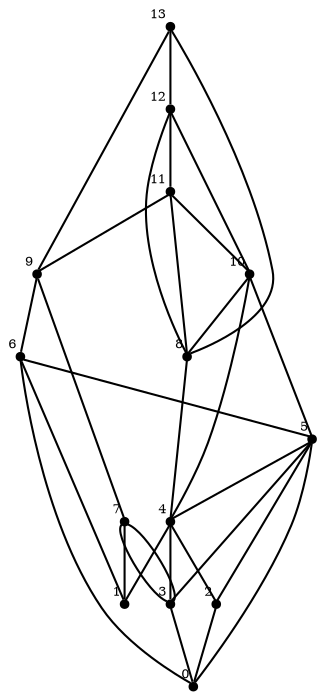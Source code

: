 /* Created by igraph 0.8.0-pre+0200568 */
graph {
  graph [
    name="Graph G"
    vertices=14
    edges=29
  ];
  0 [
    pos="0.000000,0.400000!"
    shape=point
    fontsize=6
    xlabel=0
  ];
  1 [
    pos="0.000000,0.800000!"
    shape=point
    fontsize=6
    xlabel=1
  ];
  2 [
    pos="0.000000,1.200000!"
    shape=point
    fontsize=6
    xlabel=2
  ];
  3 [
    pos="0.000000,1.600000!"
    shape=point
    fontsize=6
    xlabel=3
  ];
  4 [
    pos="0.400000,0.400000!"
    shape=point
    fontsize=6
    xlabel=4
  ];
  5 [
    pos="0.400000,0.800000!"
    shape=point
    fontsize=6
    xlabel=5
  ];
  6 [
    pos="0.400000,1.200000!"
    shape=point
    fontsize=6
    xlabel=6
  ];
  7 [
    pos="0.400000,1.600000!"
    shape=point
    fontsize=6
    xlabel=7
  ];
  8 [
    pos="0.800000,0.800000!"
    shape=point
    fontsize=6
    xlabel=8
  ];
  9 [
    pos="0.800000,1.200000!"
    shape=point
    fontsize=6
    xlabel=9
  ];
  10 [
    pos="0.800000,1.600000!"
    shape=point
    fontsize=6
    xlabel=10
  ];
  11 [
    pos="1.200000,0.800000!"
    shape=point
    fontsize=6
    xlabel=11
  ];
  12 [
    pos="1.200000,1.200000!"
    shape=point
    fontsize=6
    xlabel=12
  ];
  13 [
    pos="1.200000,1.600000!"
    shape=point
    fontsize=6
    xlabel=13
  ];

  6 -- 0;
  5 -- 0;
  2 -- 0;
  6 -- 1;
  4 -- 1;
  7 -- 1;
  5 -- 2;
  4 -- 2;
  5 -- 3;
  7 -- 3;
  4 -- 3;
  3 -- 0;
  10 -- 4;
  5 -- 4;
  10 -- 5;
  6 -- 5;
  9 -- 6;
  9 -- 7;
  11 -- 8;
  8 -- 4;
  12 -- 8;
  10 -- 8;
  13 -- 9;
  11 -- 10;
  11 -- 9;
  12 -- 10;
  12 -- 11;
  13 -- 8;
  13 -- 12;
  7 -- 3;
}
